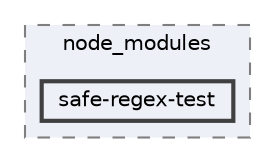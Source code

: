 digraph "pkiclassroomrescheduler/src/main/frontend/node_modules/safe-regex-test"
{
 // LATEX_PDF_SIZE
  bgcolor="transparent";
  edge [fontname=Helvetica,fontsize=10,labelfontname=Helvetica,labelfontsize=10];
  node [fontname=Helvetica,fontsize=10,shape=box,height=0.2,width=0.4];
  compound=true
  subgraph clusterdir_72953eda66ccb3a2722c28e1c3e6c23b {
    graph [ bgcolor="#edf0f7", pencolor="grey50", label="node_modules", fontname=Helvetica,fontsize=10 style="filled,dashed", URL="dir_72953eda66ccb3a2722c28e1c3e6c23b.html",tooltip=""]
  dir_1cc69274d753d807a5f136a7b5a7b1b5 [label="safe-regex-test", fillcolor="#edf0f7", color="grey25", style="filled,bold", URL="dir_1cc69274d753d807a5f136a7b5a7b1b5.html",tooltip=""];
  }
}
